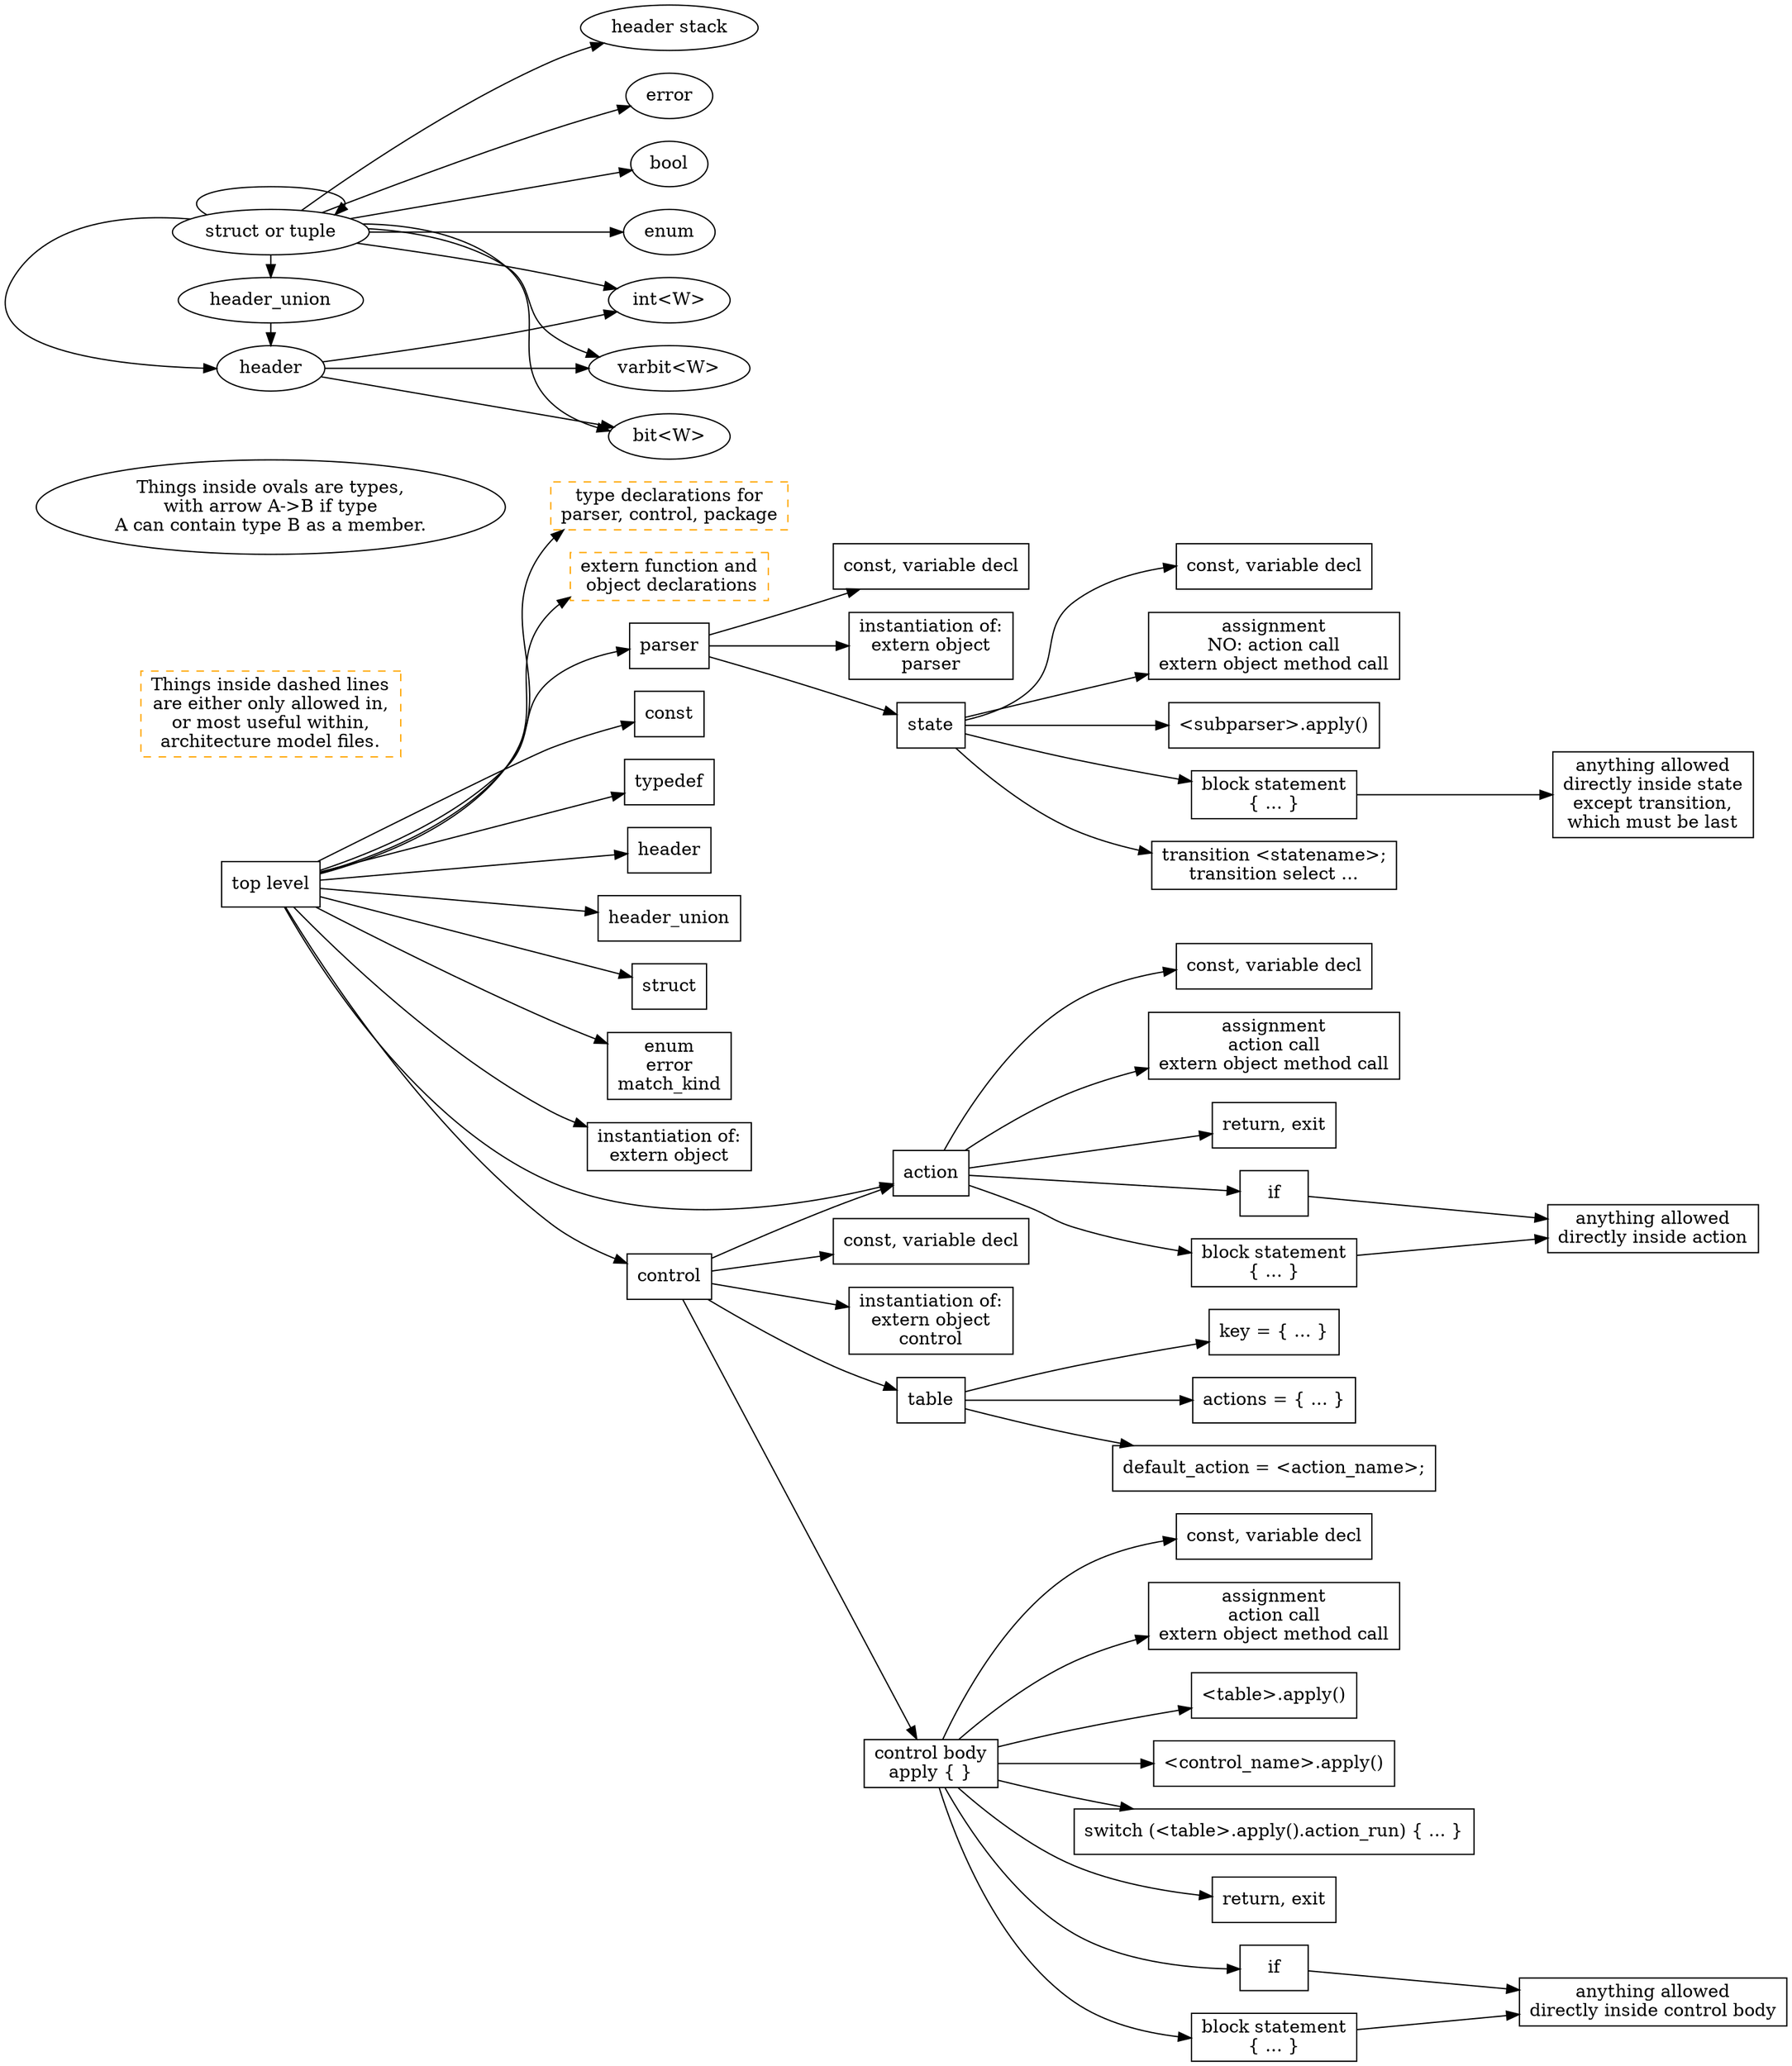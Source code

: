 digraph p4_16_allowed_construct_nesting {

    node [shape=box];
    rankdir=LR;
    
    toplevel [label="top level"];
    legend_bold_orange_box [label="Things inside dashed lines\nare either only allowed in,\nor most useful within,\narchitecture model files." style=dashed color=orange];

    toplevel -> typeDeclaration;
    typeDeclaration [label="type declarations for\nparser, control, package" style=dashed color=orange];
    toplevel -> externDeclaration;
    externDeclaration [label="extern function and\n object declarations" style=dashed color=orange];
    toplevel -> parserDeclaration;
    parserDeclaration [label="parser"];
    toplevel -> constantDeclaration1;
    constantDeclaration1 [label="const"];
    toplevel -> typedefDeclaration;
    typedefDeclaration [label="typedef"];
    toplevel -> headerTypeDeclaration;
    headerTypeDeclaration [label="header"];
    toplevel -> headerUnionDeclaration;
    headerUnionDeclaration [label="header_union"];
    toplevel -> structTypeDeclaration;
    structTypeDeclaration [label="struct"];
    toplevel -> enumErrorMatchKindDeclaration;
    enumErrorMatchKindDeclaration [label="enum\nerror\nmatch_kind"];
    toplevel -> Instantiation;
    Instantiation [label="instantiation of:\nextern object"];
    toplevel -> actionDeclaration;
    actionDeclaration [label="action"];
    toplevel -> controlDeclaration;
    controlDeclaration [label="control"];

    // this is 'parser <name> (<parameters>) { ... }'
    parserDeclaration -> constantOrVariableDeclaration2;
    constantOrVariableDeclaration2 [label="const, variable decl"];
    parserDeclaration -> Instantiation2;
    Instantiation2 [label="instantiation of:\nextern object\nparser"];
    parserDeclaration -> parserState;

    parserState [label="state"];
    parserState -> constantOrVariableDeclaration3;
    constantOrVariableDeclaration3 [label="const, variable decl"];
    parserState -> assignmentActionMethodCallStatement3;
    assignmentActionMethodCallStatement3 [label="assignment\nNO: action call\nextern object method call"];
    parserState -> parserApplyCallStatement3;
    parserApplyCallStatement3 [label="<subparser>.apply()"];
    parserState -> blockStatement3;
    blockStatement3 [label="block statement\n{ ... }"];
    blockStatement3 -> blockStatementInParserState;
    blockStatementInParserState [label="anything allowed\ndirectly inside state\nexcept transition,\nwhich must be last"];
    parserState -> transitionStatement;
    transitionStatement [label="transition <statename>;\ntransition select ..."];

    controlDeclaration -> constantOrVariableDeclaration4;
    constantOrVariableDeclaration4 [label="const, variable decl"];
    controlDeclaration -> Instantiation4;
    Instantiation4 [label="instantiation of:\nextern object\ncontrol"];
    controlDeclaration -> actionDeclaration;
    controlDeclaration -> tableDeclaration;
    controlDeclaration -> controlBody;
    controlBody [label="control body\napply { }"];

    tableDeclaration [label="table"];
    tableDeclaration -> tablePropertyKey;
    tablePropertyKey [label="key = { ... }"];
    tableDeclaration -> tablePropertyActions;
    tablePropertyActions [label="actions = { ... }"];
    tableDeclaration -> tablePropertyDefaultAction;
    tablePropertyDefaultAction [label="default_action = <action_name>;"];

    actionDeclaration -> constantOrVariableDeclaration5;
    constantOrVariableDeclaration5 [label="const, variable decl"];
    actionDeclaration -> assignmentActionMethodCallStatement5;
    assignmentActionMethodCallStatement5 [label="assignment\naction call\nextern object method call"];
    actionDeclaration -> returnOrExitStatement5;
    returnOrExitStatement5 [label="return, exit"];
    actionDeclaration -> conditionalStatement5;
    conditionalStatement5 [label="if"];
    conditionalStatement5 -> blockStatementInActionDeclaration;
    actionDeclaration -> blockStatement5;
    blockStatement5 [label="block statement\n{ ... }"];
    blockStatement5 -> blockStatementInActionDeclaration;
    blockStatementInActionDeclaration [label="anything allowed\ndirectly inside action"];

    // I am making up actionCallStatement.  It might most closely
    // correspond in P4_16 grammar to assignmentOrMethodCallStatement.
    //actionCallStatement

    controlBody -> constantOrVariableDeclaration6;
    constantOrVariableDeclaration6 [label="const, variable decl"];
    controlBody -> assignmentActionMethodCallStatement6;
    assignmentActionMethodCallStatement6 [label="assignment\naction call\nextern object method call"];
    controlBody -> tableApplyCall6;
    tableApplyCall6 [label="<table>.apply()"];
    controlBody -> controlCallStatement6;
    controlCallStatement6 [label="<control_name>.apply()"];
    controlBody -> switchStatement6;
    switchStatement6 [label="switch (<table>.apply().action_run) { ... }"];
    controlBody -> returnOrExitStatement6;
    returnOrExitStatement6 [label="return, exit"];
    controlBody -> conditionalStatement6;
    conditionalStatement6 [label="if"];
    conditionalStatement6 -> blockStatementInControlBody;
    controlBody -> blockStatement6;
    blockStatement6 [label="block statement\n{ ... }"];
    blockStatement6 -> blockStatementInControlBody;
    blockStatementInControlBody [label="anything allowed\ndirectly inside control body"];


    legend_oval [label="Things inside ovals are types,\nwith arrow A->B if type\nA can contain type B as a member." shape=oval];

    {
    rank=same;
    containerHeader [shape=oval label="header"];
    containerHeaderUnion [shape=oval label="header_union"];
    containerStructOrTuple [shape=oval label="struct or tuple"];
    //containerStruct [shape=oval label="struct"];
    //containerTuple [shape=oval label="tuple"];
    }

    {
    rank=same;
    elementBitW [shape=oval label="bit<W>"];
    elementIntW [shape=oval label="int<W>"];
    elementVarbitW [shape=oval label="varbit<W>"];
    elementError [shape=oval label="error"];
    elementBool [shape=oval label="bool"];
    elementEnum [shape=oval label="enum"];
    elementHeaderStack [shape=oval label="header stack"];
    }

    containerHeader -> elementBitW;
    containerHeader -> elementIntW;
    containerHeader -> elementVarbitW;

    containerHeaderUnion -> containerHeader;

    containerStructOrTuple -> elementBitW;
    containerStructOrTuple -> elementIntW;
    containerStructOrTuple -> elementVarbitW;
    containerStructOrTuple -> elementError;
    containerStructOrTuple -> elementBool;
    containerStructOrTuple -> elementEnum;
    containerStructOrTuple -> containerHeader;
    containerStructOrTuple -> containerHeaderUnion;
    containerStructOrTuple -> elementHeaderStack;
    containerStructOrTuple -> containerStructOrTuple;
}
